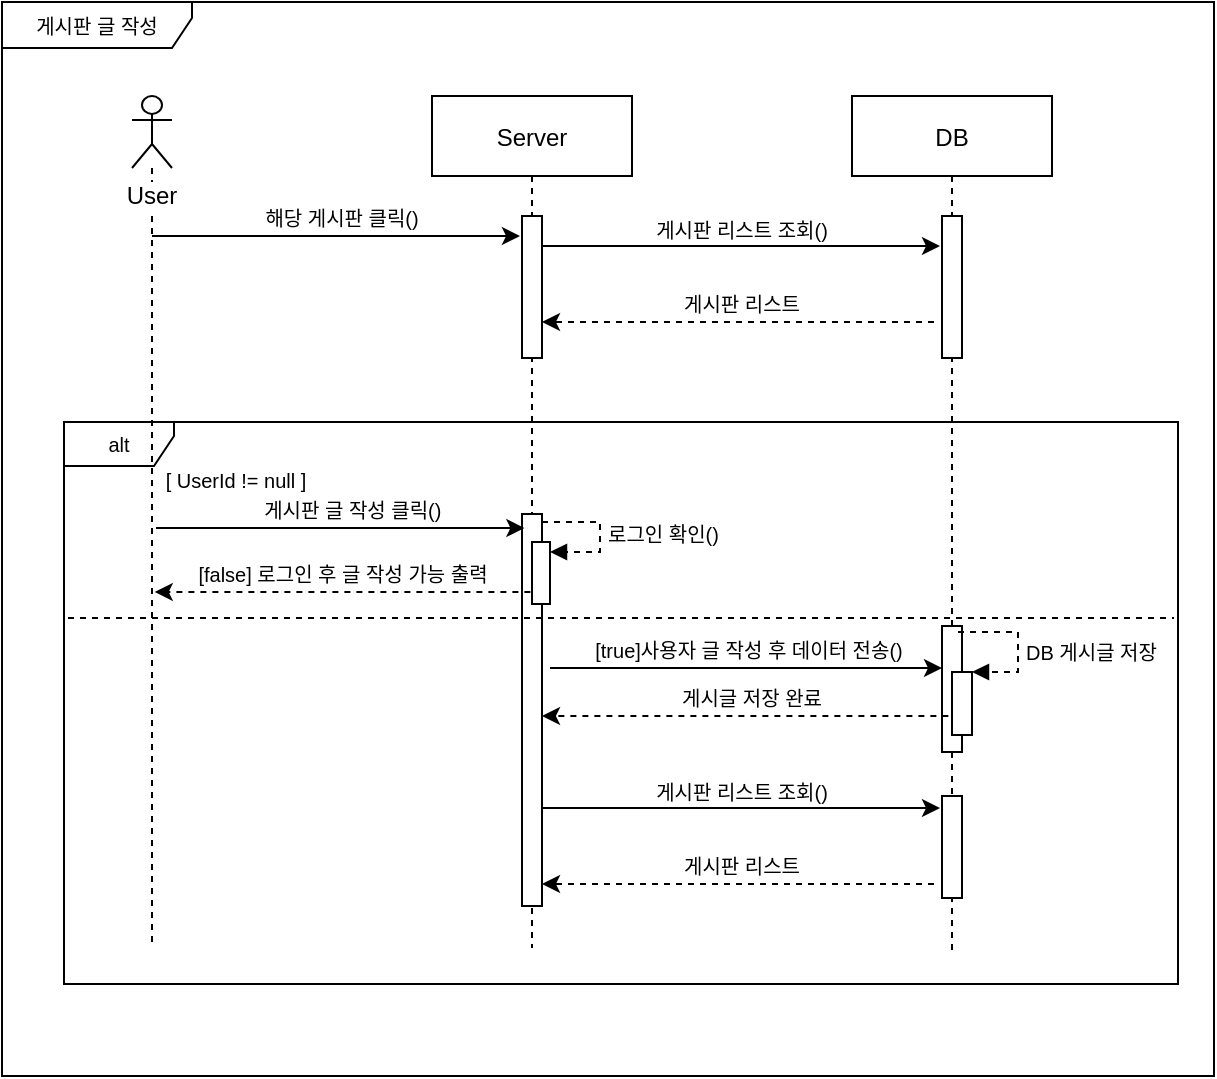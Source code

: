 <mxfile version="20.5.1" type="github">
  <diagram id="kgpKYQtTHZ0yAKxKKP6v" name="Page-1">
    <mxGraphModel dx="650" dy="920" grid="0" gridSize="10" guides="1" tooltips="1" connect="1" arrows="1" fold="1" page="1" pageScale="1" pageWidth="850" pageHeight="1100" math="0" shadow="0">
      <root>
        <mxCell id="0" />
        <mxCell id="1" parent="0" />
        <mxCell id="M20STV20X8h5kygy3BEJ-54" value="게시판 글 작성" style="shape=umlFrame;whiteSpace=wrap;html=1;shadow=0;labelBackgroundColor=default;sketch=0;fontSize=10;fillColor=default;gradientColor=none;width=95;height=23;" vertex="1" parent="1">
          <mxGeometry x="85" y="33" width="606" height="537" as="geometry" />
        </mxCell>
        <mxCell id="M20STV20X8h5kygy3BEJ-55" value="alt" style="shape=umlFrame;whiteSpace=wrap;html=1;shadow=0;labelBackgroundColor=default;sketch=0;fontSize=10;fillColor=default;gradientColor=none;width=55;height=22;" vertex="1" parent="1">
          <mxGeometry x="116" y="243" width="557" height="281" as="geometry" />
        </mxCell>
        <mxCell id="3nuBFxr9cyL0pnOWT2aG-5" value="Server" style="shape=umlLifeline;perimeter=lifelinePerimeter;container=1;collapsible=0;recursiveResize=0;rounded=0;shadow=0;strokeWidth=1;" parent="1" vertex="1">
          <mxGeometry x="300" y="80" width="100" height="426" as="geometry" />
        </mxCell>
        <mxCell id="M20STV20X8h5kygy3BEJ-23" value="" style="points=[];perimeter=orthogonalPerimeter;rounded=0;shadow=0;strokeWidth=1;" vertex="1" parent="3nuBFxr9cyL0pnOWT2aG-5">
          <mxGeometry x="45" y="60" width="10" height="71" as="geometry" />
        </mxCell>
        <mxCell id="M20STV20X8h5kygy3BEJ-28" value="" style="points=[];perimeter=orthogonalPerimeter;rounded=0;shadow=0;strokeWidth=1;" vertex="1" parent="3nuBFxr9cyL0pnOWT2aG-5">
          <mxGeometry x="45" y="209" width="10" height="196" as="geometry" />
        </mxCell>
        <mxCell id="M20STV20X8h5kygy3BEJ-40" value="" style="html=1;points=[];perimeter=orthogonalPerimeter;shadow=0;labelBackgroundColor=default;sketch=0;fontSize=11;fillColor=default;gradientColor=none;" vertex="1" parent="3nuBFxr9cyL0pnOWT2aG-5">
          <mxGeometry x="50" y="223" width="9" height="31" as="geometry" />
        </mxCell>
        <mxCell id="M20STV20X8h5kygy3BEJ-41" value="&lt;font style=&quot;font-size: 10px;&quot;&gt;로그인 확인()&lt;/font&gt;" style="edgeStyle=orthogonalEdgeStyle;html=1;align=left;spacingLeft=2;endArrow=block;rounded=0;dashed=1;strokeWidth=1;fontSize=11;" edge="1" parent="3nuBFxr9cyL0pnOWT2aG-5">
          <mxGeometry relative="1" as="geometry">
            <mxPoint x="55" y="213" as="sourcePoint" />
            <Array as="points">
              <mxPoint x="84" y="213" />
              <mxPoint x="84" y="228" />
            </Array>
            <mxPoint x="59" y="228" as="targetPoint" />
          </mxGeometry>
        </mxCell>
        <mxCell id="M20STV20X8h5kygy3BEJ-42" value="" style="endArrow=classic;html=1;rounded=0;" edge="1" parent="3nuBFxr9cyL0pnOWT2aG-5">
          <mxGeometry width="50" height="50" relative="1" as="geometry">
            <mxPoint x="59" y="286.0" as="sourcePoint" />
            <mxPoint x="255" y="286" as="targetPoint" />
            <Array as="points" />
          </mxGeometry>
        </mxCell>
        <mxCell id="M20STV20X8h5kygy3BEJ-60" value="&lt;font style=&quot;font-size: 10px;&quot;&gt;[false] 로그인 후 글 작성 가능 출력&lt;/font&gt;" style="text;html=1;strokeColor=none;fillColor=none;align=center;verticalAlign=middle;whiteSpace=wrap;rounded=0;fontSize=10;" vertex="1" parent="3nuBFxr9cyL0pnOWT2aG-5">
          <mxGeometry x="-124" y="233.5" width="159.22" height="10" as="geometry" />
        </mxCell>
        <mxCell id="M20STV20X8h5kygy3BEJ-6" value="DB" style="shape=umlLifeline;perimeter=lifelinePerimeter;container=1;collapsible=0;recursiveResize=0;rounded=0;shadow=0;strokeWidth=1;" vertex="1" parent="1">
          <mxGeometry x="510" y="80" width="100" height="428" as="geometry" />
        </mxCell>
        <mxCell id="M20STV20X8h5kygy3BEJ-44" value="" style="points=[];perimeter=orthogonalPerimeter;rounded=0;shadow=0;strokeWidth=1;" vertex="1" parent="M20STV20X8h5kygy3BEJ-6">
          <mxGeometry x="45" y="265" width="10" height="63" as="geometry" />
        </mxCell>
        <mxCell id="M20STV20X8h5kygy3BEJ-47" value="" style="html=1;points=[];perimeter=orthogonalPerimeter;shadow=0;labelBackgroundColor=default;sketch=0;fontSize=11;fillColor=default;gradientColor=none;" vertex="1" parent="M20STV20X8h5kygy3BEJ-6">
          <mxGeometry x="50" y="288" width="10" height="31.5" as="geometry" />
        </mxCell>
        <mxCell id="M20STV20X8h5kygy3BEJ-48" value="&lt;span style=&quot;font-size: 10px;&quot;&gt;DB 게시글 저장&lt;br&gt;&lt;/span&gt;" style="edgeStyle=orthogonalEdgeStyle;html=1;align=left;spacingLeft=2;endArrow=block;rounded=0;entryX=1;entryY=0;dashed=1;strokeWidth=1;fontSize=11;" edge="1" parent="M20STV20X8h5kygy3BEJ-6" target="M20STV20X8h5kygy3BEJ-47">
          <mxGeometry x="0.092" relative="1" as="geometry">
            <mxPoint x="53.0" y="268.02" as="sourcePoint" />
            <Array as="points">
              <mxPoint x="83" y="268.02" />
            </Array>
            <mxPoint as="offset" />
          </mxGeometry>
        </mxCell>
        <mxCell id="M20STV20X8h5kygy3BEJ-45" value="" style="endArrow=classic;html=1;rounded=0;dashed=1;strokeWidth=1;" edge="1" parent="M20STV20X8h5kygy3BEJ-6" target="M20STV20X8h5kygy3BEJ-28">
          <mxGeometry width="50" height="50" relative="1" as="geometry">
            <mxPoint x="48.19" y="310" as="sourcePoint" />
            <mxPoint x="-151" y="309" as="targetPoint" />
            <Array as="points">
              <mxPoint x="-144.81" y="310" />
            </Array>
          </mxGeometry>
        </mxCell>
        <mxCell id="M20STV20X8h5kygy3BEJ-46" value="&lt;font style=&quot;font-size: 10px;&quot;&gt;게시글 저장 완료&lt;/font&gt;" style="text;html=1;strokeColor=none;fillColor=none;align=center;verticalAlign=middle;whiteSpace=wrap;rounded=0;fontSize=10;" vertex="1" parent="M20STV20X8h5kygy3BEJ-6">
          <mxGeometry x="-104.81" y="296" width="110" height="10" as="geometry" />
        </mxCell>
        <mxCell id="M20STV20X8h5kygy3BEJ-9" value="User" style="shape=umlLifeline;participant=umlActor;perimeter=lifelinePerimeter;whiteSpace=wrap;html=1;container=1;collapsible=0;recursiveResize=0;verticalAlign=top;spacingTop=36;outlineConnect=0;size=36;fillColor=default;labelBackgroundColor=default;fontStyle=0" vertex="1" parent="1">
          <mxGeometry x="150" y="80" width="20" height="424" as="geometry" />
        </mxCell>
        <mxCell id="M20STV20X8h5kygy3BEJ-13" value="" style="endArrow=classic;html=1;rounded=0;" edge="1" parent="1" source="M20STV20X8h5kygy3BEJ-9">
          <mxGeometry width="50" height="50" relative="1" as="geometry">
            <mxPoint x="380" y="520" as="sourcePoint" />
            <mxPoint x="344" y="150" as="targetPoint" />
            <Array as="points">
              <mxPoint x="342" y="150" />
            </Array>
          </mxGeometry>
        </mxCell>
        <mxCell id="M20STV20X8h5kygy3BEJ-15" value="&lt;font style=&quot;font-size: 10px;&quot;&gt;해당 게시판 클릭()&lt;/font&gt;" style="text;html=1;strokeColor=none;fillColor=none;align=center;verticalAlign=middle;whiteSpace=wrap;rounded=0;fontSize=10;" vertex="1" parent="1">
          <mxGeometry x="200.19" y="136" width="110" height="10" as="geometry" />
        </mxCell>
        <mxCell id="M20STV20X8h5kygy3BEJ-7" value="" style="points=[];perimeter=orthogonalPerimeter;rounded=0;shadow=0;strokeWidth=1;" vertex="1" parent="1">
          <mxGeometry x="555" y="140" width="10" height="71" as="geometry" />
        </mxCell>
        <mxCell id="M20STV20X8h5kygy3BEJ-19" value="" style="endArrow=classic;html=1;rounded=0;" edge="1" parent="1">
          <mxGeometry width="50" height="50" relative="1" as="geometry">
            <mxPoint x="355" y="155" as="sourcePoint" />
            <mxPoint x="554" y="155" as="targetPoint" />
            <Array as="points" />
          </mxGeometry>
        </mxCell>
        <mxCell id="M20STV20X8h5kygy3BEJ-21" value="&lt;font style=&quot;font-size: 10px;&quot;&gt;게시판 리스트 조회()&lt;/font&gt;" style="text;html=1;strokeColor=none;fillColor=none;align=center;verticalAlign=middle;whiteSpace=wrap;rounded=0;fontSize=10;" vertex="1" parent="1">
          <mxGeometry x="400" y="142" width="110" height="10" as="geometry" />
        </mxCell>
        <mxCell id="M20STV20X8h5kygy3BEJ-24" value="" style="endArrow=classic;html=1;rounded=0;dashed=1;strokeWidth=1;" edge="1" parent="1">
          <mxGeometry width="50" height="50" relative="1" as="geometry">
            <mxPoint x="551" y="193" as="sourcePoint" />
            <mxPoint x="355" y="193" as="targetPoint" />
            <Array as="points">
              <mxPoint x="358" y="193" />
            </Array>
          </mxGeometry>
        </mxCell>
        <mxCell id="M20STV20X8h5kygy3BEJ-25" value="&lt;font style=&quot;font-size: 10px;&quot;&gt;게시판 리스트&lt;/font&gt;" style="text;html=1;strokeColor=none;fillColor=none;align=center;verticalAlign=middle;whiteSpace=wrap;rounded=0;fontSize=10;" vertex="1" parent="1">
          <mxGeometry x="400" y="179" width="110" height="10" as="geometry" />
        </mxCell>
        <mxCell id="M20STV20X8h5kygy3BEJ-26" value="" style="endArrow=classic;html=1;rounded=0;" edge="1" parent="1">
          <mxGeometry width="50" height="50" relative="1" as="geometry">
            <mxPoint x="162.0" y="296.0" as="sourcePoint" />
            <mxPoint x="346.19" y="296.0" as="targetPoint" />
            <Array as="points">
              <mxPoint x="344.19" y="296" />
            </Array>
          </mxGeometry>
        </mxCell>
        <mxCell id="M20STV20X8h5kygy3BEJ-27" value="&lt;font style=&quot;font-size: 10px;&quot;&gt;&amp;nbsp;게시판 글 작성 클릭()&lt;/font&gt;" style="text;html=1;strokeColor=none;fillColor=none;align=center;verticalAlign=middle;whiteSpace=wrap;rounded=0;fontSize=10;" vertex="1" parent="1">
          <mxGeometry x="202.19" y="282" width="113.81" height="10" as="geometry" />
        </mxCell>
        <mxCell id="M20STV20X8h5kygy3BEJ-49" value="" style="points=[];perimeter=orthogonalPerimeter;rounded=0;shadow=0;strokeWidth=1;" vertex="1" parent="1">
          <mxGeometry x="555" y="430" width="10" height="51" as="geometry" />
        </mxCell>
        <mxCell id="M20STV20X8h5kygy3BEJ-50" value="" style="endArrow=classic;html=1;rounded=0;" edge="1" parent="1">
          <mxGeometry width="50" height="50" relative="1" as="geometry">
            <mxPoint x="355" y="436" as="sourcePoint" />
            <mxPoint x="554" y="436" as="targetPoint" />
            <Array as="points" />
          </mxGeometry>
        </mxCell>
        <mxCell id="M20STV20X8h5kygy3BEJ-51" value="&lt;font style=&quot;font-size: 10px;&quot;&gt;게시판 리스트 조회()&lt;/font&gt;" style="text;html=1;strokeColor=none;fillColor=none;align=center;verticalAlign=middle;whiteSpace=wrap;rounded=0;fontSize=10;" vertex="1" parent="1">
          <mxGeometry x="400" y="423" width="110" height="10" as="geometry" />
        </mxCell>
        <mxCell id="M20STV20X8h5kygy3BEJ-52" value="" style="endArrow=classic;html=1;rounded=0;dashed=1;strokeWidth=1;" edge="1" parent="1">
          <mxGeometry width="50" height="50" relative="1" as="geometry">
            <mxPoint x="551" y="474" as="sourcePoint" />
            <mxPoint x="355" y="474" as="targetPoint" />
            <Array as="points">
              <mxPoint x="358" y="474" />
            </Array>
          </mxGeometry>
        </mxCell>
        <mxCell id="M20STV20X8h5kygy3BEJ-53" value="&lt;font style=&quot;font-size: 10px;&quot;&gt;게시판 리스트&lt;/font&gt;" style="text;html=1;strokeColor=none;fillColor=none;align=center;verticalAlign=middle;whiteSpace=wrap;rounded=0;fontSize=10;" vertex="1" parent="1">
          <mxGeometry x="400" y="460" width="110" height="10" as="geometry" />
        </mxCell>
        <mxCell id="M20STV20X8h5kygy3BEJ-56" value="[ UserId != null ]" style="text;html=1;strokeColor=none;fillColor=none;align=center;verticalAlign=middle;whiteSpace=wrap;rounded=0;shadow=0;labelBackgroundColor=default;sketch=0;fontSize=10;" vertex="1" parent="1">
          <mxGeometry x="162" y="263" width="80" height="17" as="geometry" />
        </mxCell>
        <mxCell id="M20STV20X8h5kygy3BEJ-58" value="" style="endArrow=none;dashed=1;html=1;rounded=0;strokeWidth=1;fontSize=10;" edge="1" parent="1">
          <mxGeometry width="50" height="50" relative="1" as="geometry">
            <mxPoint x="118" y="341" as="sourcePoint" />
            <mxPoint x="671" y="341" as="targetPoint" />
          </mxGeometry>
        </mxCell>
        <mxCell id="M20STV20X8h5kygy3BEJ-59" value="" style="endArrow=classic;html=1;rounded=0;dashed=1;strokeWidth=1;" edge="1" parent="1">
          <mxGeometry width="50" height="50" relative="1" as="geometry">
            <mxPoint x="349.19" y="328" as="sourcePoint" />
            <mxPoint x="161.19" y="328" as="targetPoint" />
            <Array as="points">
              <mxPoint x="161.38" y="328" />
            </Array>
          </mxGeometry>
        </mxCell>
        <mxCell id="M20STV20X8h5kygy3BEJ-43" value="&lt;span style=&quot;font-size: 10px;&quot;&gt;[true]사용자 글 작성 후 데이터 전송()&lt;/span&gt;" style="text;html=1;strokeColor=none;fillColor=none;align=center;verticalAlign=middle;whiteSpace=wrap;rounded=0;fontSize=10;" vertex="1" parent="1">
          <mxGeometry x="372.5" y="352" width="170.5" height="10" as="geometry" />
        </mxCell>
      </root>
    </mxGraphModel>
  </diagram>
</mxfile>
